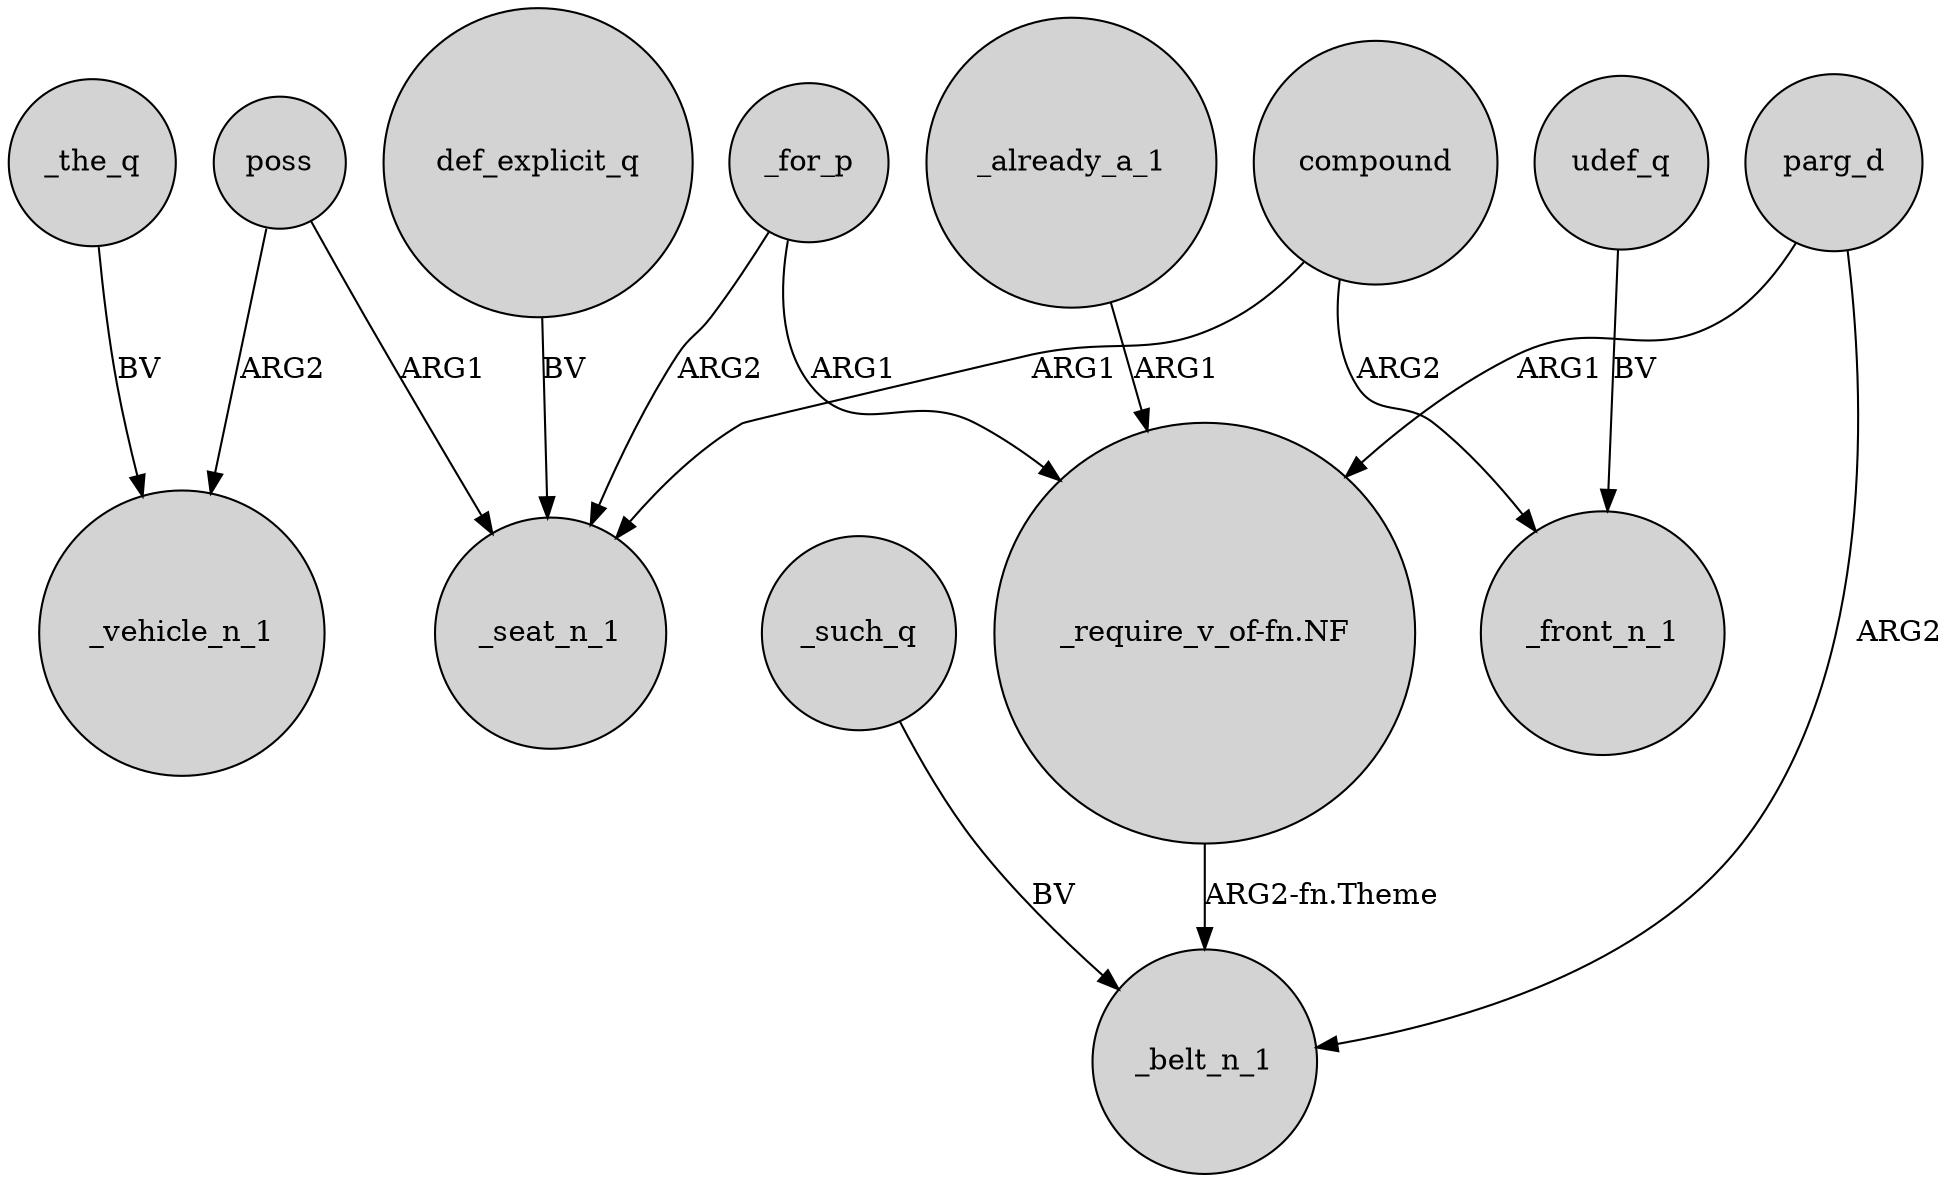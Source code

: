 digraph {
	node [shape=circle style=filled]
	poss -> _vehicle_n_1 [label=ARG2]
	udef_q -> _front_n_1 [label=BV]
	_such_q -> _belt_n_1 [label=BV]
	_for_p -> _seat_n_1 [label=ARG2]
	_the_q -> _vehicle_n_1 [label=BV]
	poss -> _seat_n_1 [label=ARG1]
	compound -> _seat_n_1 [label=ARG1]
	def_explicit_q -> _seat_n_1 [label=BV]
	_already_a_1 -> "_require_v_of-fn.NF" [label=ARG1]
	"_require_v_of-fn.NF" -> _belt_n_1 [label="ARG2-fn.Theme"]
	_for_p -> "_require_v_of-fn.NF" [label=ARG1]
	parg_d -> "_require_v_of-fn.NF" [label=ARG1]
	compound -> _front_n_1 [label=ARG2]
	parg_d -> _belt_n_1 [label=ARG2]
}
